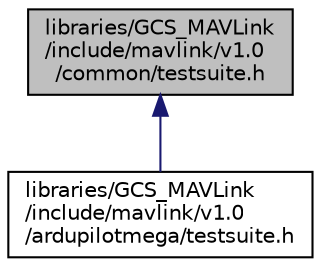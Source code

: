 digraph "libraries/GCS_MAVLink/include/mavlink/v1.0/common/testsuite.h"
{
 // INTERACTIVE_SVG=YES
  edge [fontname="Helvetica",fontsize="10",labelfontname="Helvetica",labelfontsize="10"];
  node [fontname="Helvetica",fontsize="10",shape=record];
  Node1 [label="libraries/GCS_MAVLink\l/include/mavlink/v1.0\l/common/testsuite.h",height=0.2,width=0.4,color="black", fillcolor="grey75", style="filled", fontcolor="black"];
  Node1 -> Node2 [dir="back",color="midnightblue",fontsize="10",style="solid",fontname="Helvetica"];
  Node2 [label="libraries/GCS_MAVLink\l/include/mavlink/v1.0\l/ardupilotmega/testsuite.h",height=0.2,width=0.4,color="black", fillcolor="white", style="filled",URL="$ardupilotmega_2testsuite_8h.html",tooltip="MAVLink comm protocol testsuite generated from ardupilotmega.xml. "];
}
